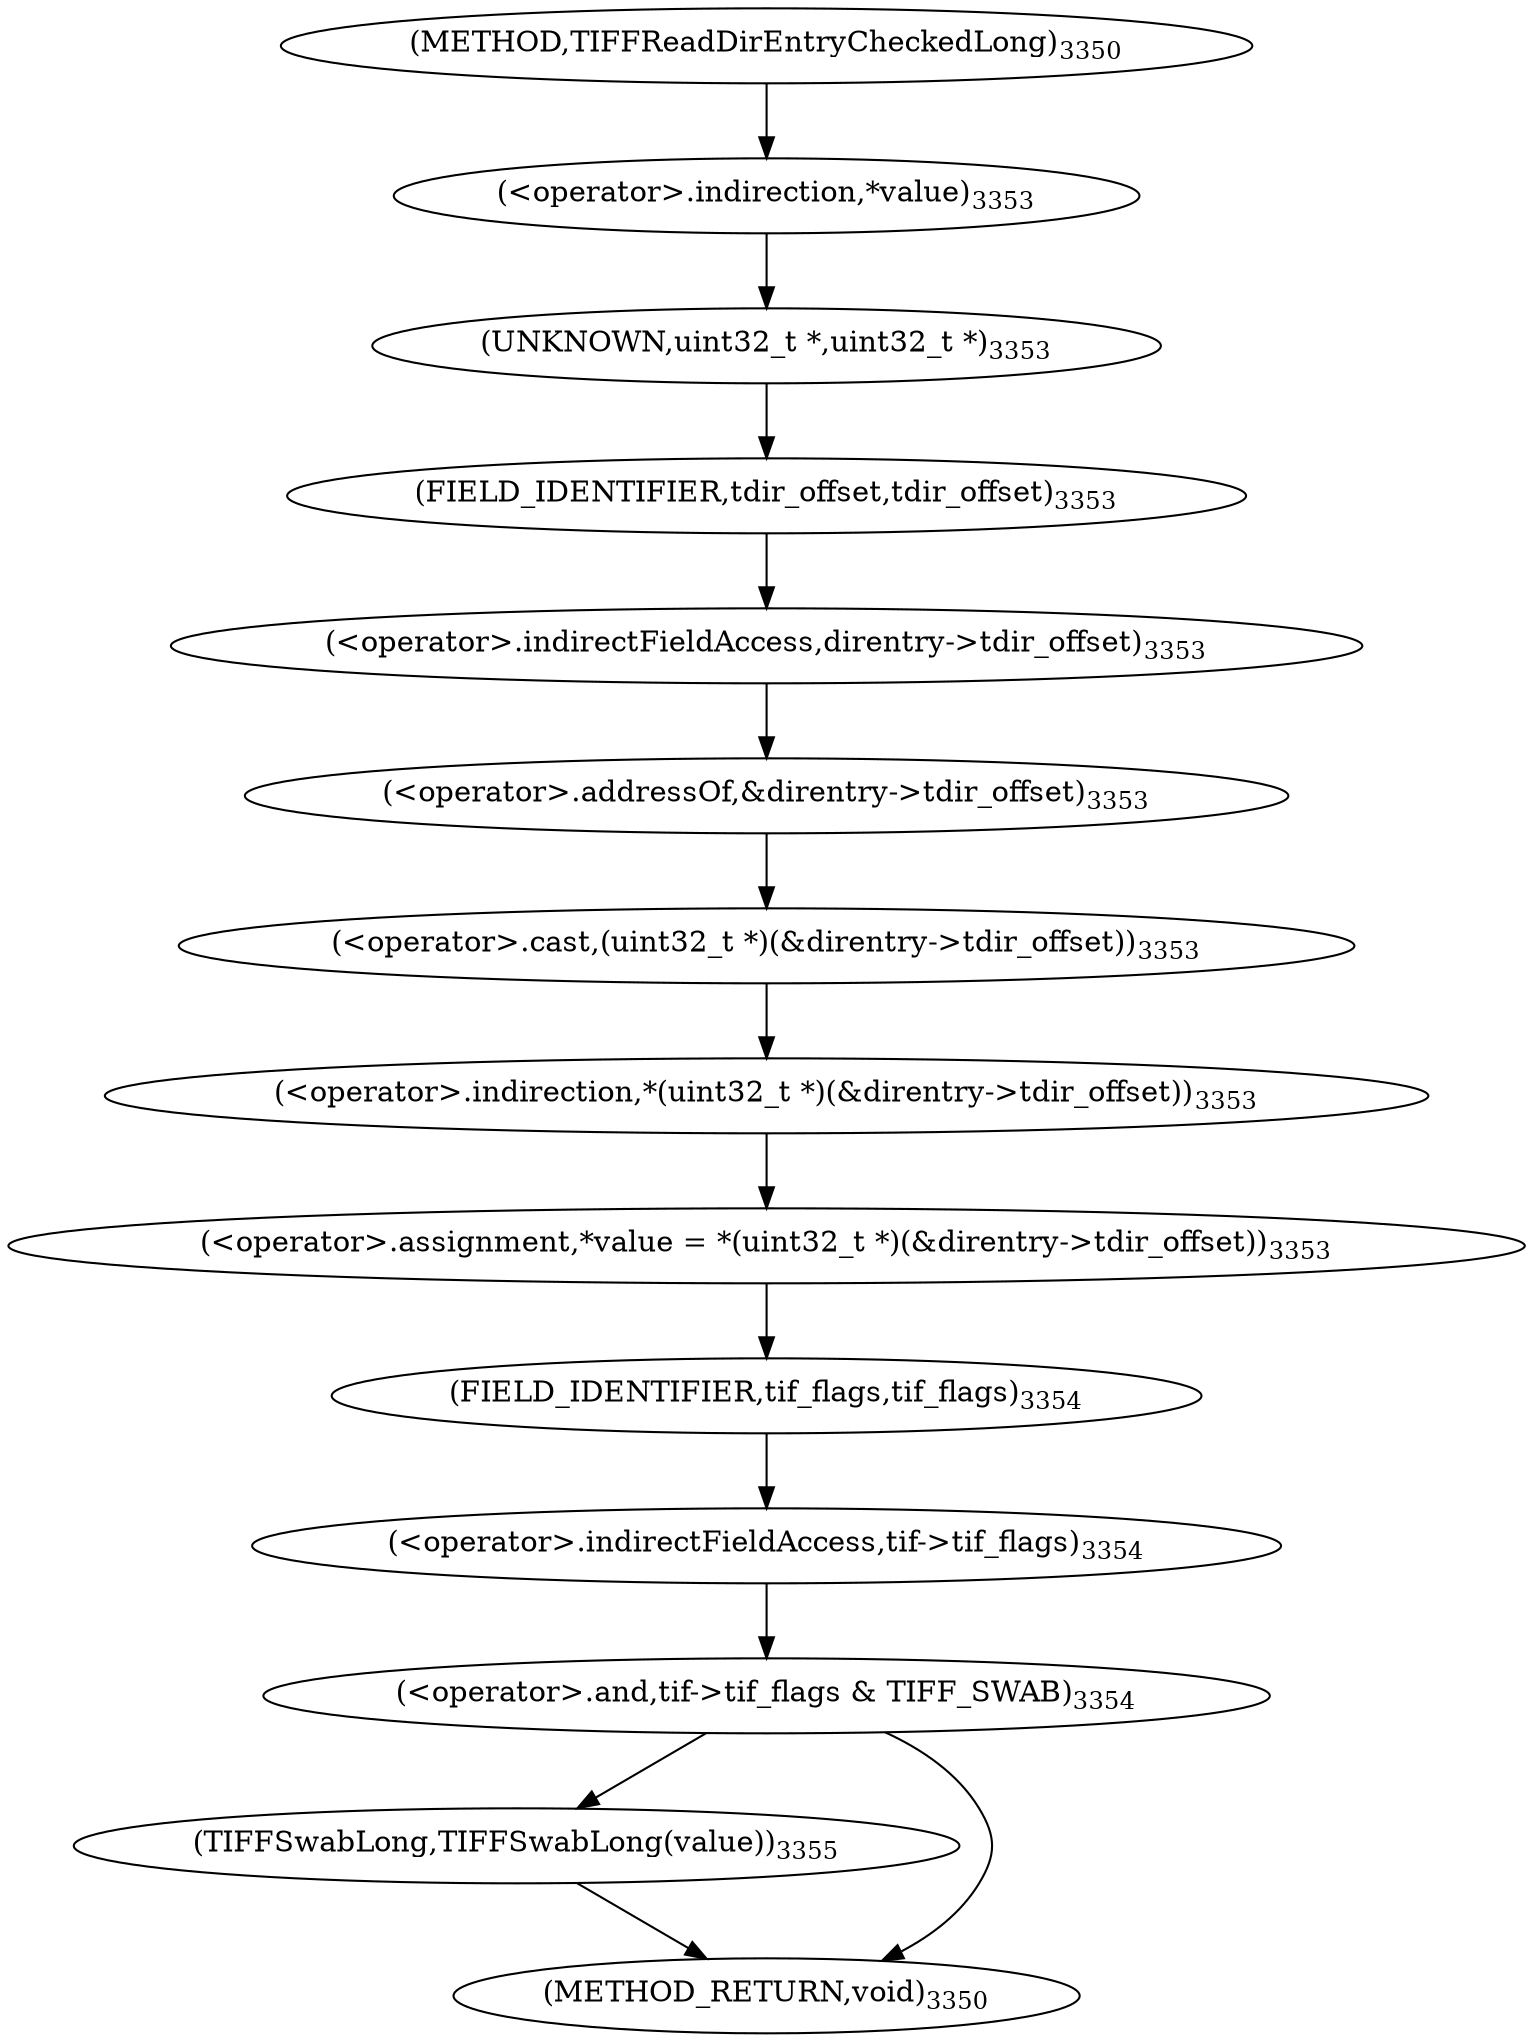 digraph "TIFFReadDirEntryCheckedLong" {  
"86713" [label = <(&lt;operator&gt;.assignment,*value = *(uint32_t *)(&amp;direntry-&gt;tdir_offset))<SUB>3353</SUB>> ]
"86714" [label = <(&lt;operator&gt;.indirection,*value)<SUB>3353</SUB>> ]
"86716" [label = <(&lt;operator&gt;.indirection,*(uint32_t *)(&amp;direntry-&gt;tdir_offset))<SUB>3353</SUB>> ]
"86724" [label = <(&lt;operator&gt;.and,tif-&gt;tif_flags &amp; TIFF_SWAB)<SUB>3354</SUB>> ]
"86717" [label = <(&lt;operator&gt;.cast,(uint32_t *)(&amp;direntry-&gt;tdir_offset))<SUB>3353</SUB>> ]
"86725" [label = <(&lt;operator&gt;.indirectFieldAccess,tif-&gt;tif_flags)<SUB>3354</SUB>> ]
"86730" [label = <(TIFFSwabLong,TIFFSwabLong(value))<SUB>3355</SUB>> ]
"86718" [label = <(UNKNOWN,uint32_t *,uint32_t *)<SUB>3353</SUB>> ]
"86719" [label = <(&lt;operator&gt;.addressOf,&amp;direntry-&gt;tdir_offset)<SUB>3353</SUB>> ]
"86727" [label = <(FIELD_IDENTIFIER,tif_flags,tif_flags)<SUB>3354</SUB>> ]
"86720" [label = <(&lt;operator&gt;.indirectFieldAccess,direntry-&gt;tdir_offset)<SUB>3353</SUB>> ]
"86722" [label = <(FIELD_IDENTIFIER,tdir_offset,tdir_offset)<SUB>3353</SUB>> ]
"86708" [label = <(METHOD,TIFFReadDirEntryCheckedLong)<SUB>3350</SUB>> ]
"86732" [label = <(METHOD_RETURN,void)<SUB>3350</SUB>> ]
  "86713" -> "86727" 
  "86714" -> "86718" 
  "86716" -> "86713" 
  "86724" -> "86732" 
  "86724" -> "86730" 
  "86717" -> "86716" 
  "86725" -> "86724" 
  "86730" -> "86732" 
  "86718" -> "86722" 
  "86719" -> "86717" 
  "86727" -> "86725" 
  "86720" -> "86719" 
  "86722" -> "86720" 
  "86708" -> "86714" 
}
